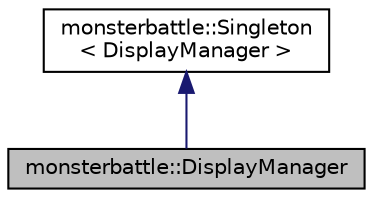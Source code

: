 digraph "monsterbattle::DisplayManager"
{
  edge [fontname="Helvetica",fontsize="10",labelfontname="Helvetica",labelfontsize="10"];
  node [fontname="Helvetica",fontsize="10",shape=record];
  Node0 [label="monsterbattle::DisplayManager",height=0.2,width=0.4,color="black", fillcolor="grey75", style="filled", fontcolor="black"];
  Node1 -> Node0 [dir="back",color="midnightblue",fontsize="10",style="solid",fontname="Helvetica"];
  Node1 [label="monsterbattle::Singleton\l\< DisplayManager \>",height=0.2,width=0.4,color="black", fillcolor="white", style="filled",URL="$structmonsterbattle_1_1Singleton.html"];
}
